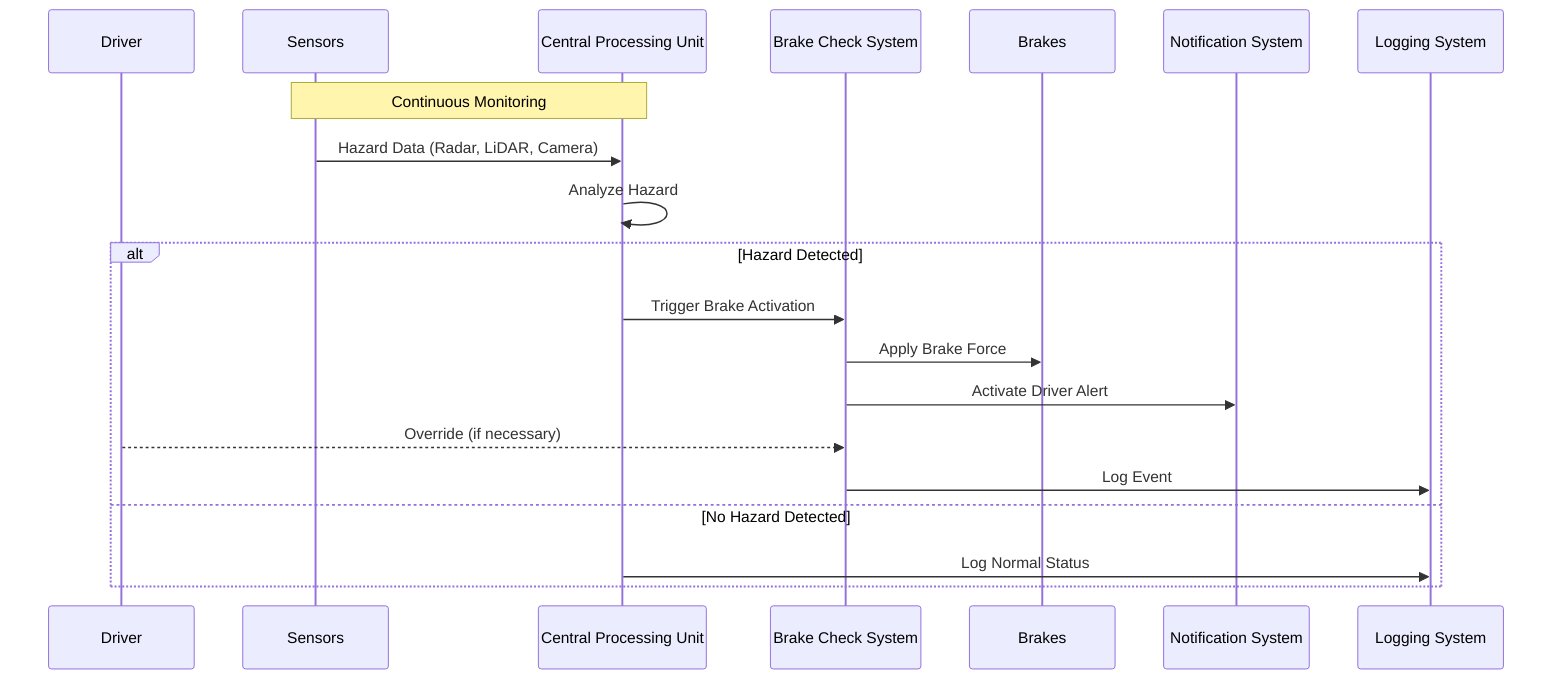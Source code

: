 sequenceDiagram
    participant D as Driver
    participant S as Sensors
    participant CPU as Central Processing Unit
    participant BCS as Brake Check System
    participant Brakes
    participant Notif as Notification System
    participant Log as Logging System

    Note over S,CPU: Continuous Monitoring
    S->>CPU: Hazard Data (Radar, LiDAR, Camera)
    CPU->>CPU: Analyze Hazard
    alt Hazard Detected
        CPU->>BCS: Trigger Brake Activation
        BCS->>Brakes: Apply Brake Force
        BCS->>Notif: Activate Driver Alert
        D-->>BCS: Override (if necessary)
        BCS->>Log: Log Event
    else No Hazard Detected
        CPU->>Log: Log Normal Status
    end